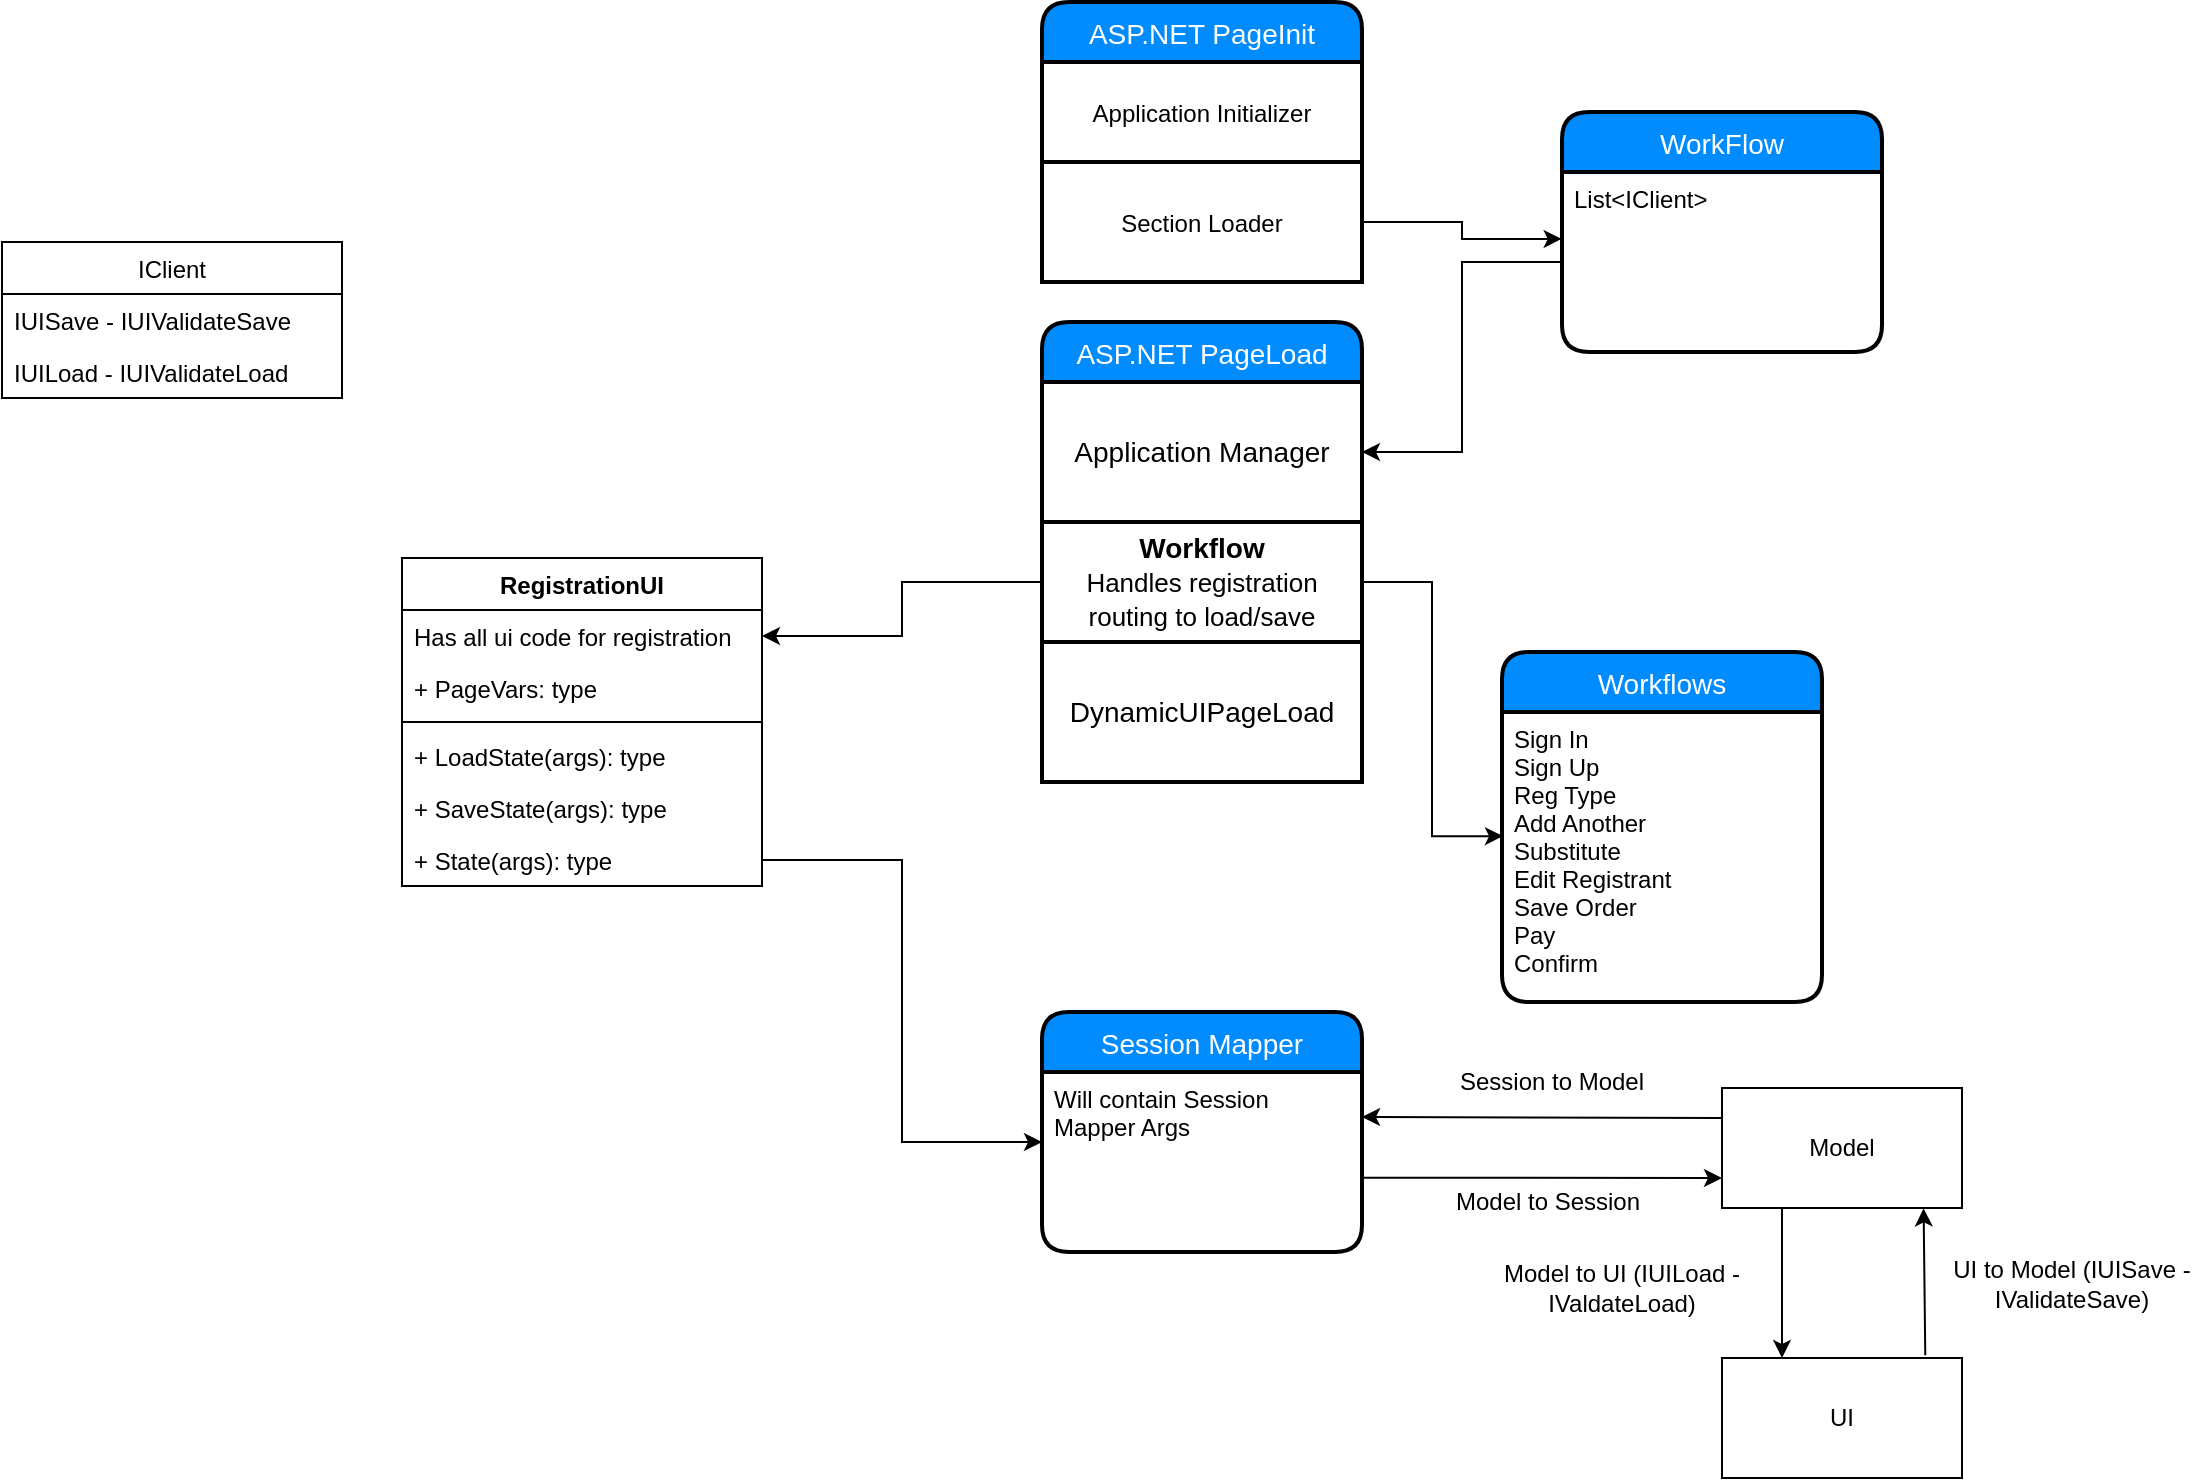 <mxfile version="11.1.4" type="github"><diagram id="7GvVTqTpiJr5v5xNsKPM" name="Page-1"><mxGraphModel dx="1693" dy="1182" grid="1" gridSize="10" guides="1" tooltips="1" connect="1" arrows="1" fold="1" page="1" pageScale="1" pageWidth="1100" pageHeight="850" math="0" shadow="0"><root><mxCell id="0"/><mxCell id="1" parent="0"/><mxCell id="4BKxX_FA9T9ESoVDrarx-7" value="RegistrationUI" style="swimlane;fontStyle=1;align=center;verticalAlign=top;childLayout=stackLayout;horizontal=1;startSize=26;horizontalStack=0;resizeParent=1;resizeParentMax=0;resizeLast=0;collapsible=1;marginBottom=0;" parent="1" vertex="1"><mxGeometry x="-70" y="138" width="180" height="164" as="geometry"/></mxCell><mxCell id="4BKxX_FA9T9ESoVDrarx-25" value="Has all ui code for registration" style="text;strokeColor=none;fillColor=none;align=left;verticalAlign=top;spacingLeft=4;spacingRight=4;overflow=hidden;rotatable=0;points=[[0,0.5],[1,0.5]];portConstraint=eastwest;" parent="4BKxX_FA9T9ESoVDrarx-7" vertex="1"><mxGeometry y="26" width="180" height="26" as="geometry"/></mxCell><mxCell id="4BKxX_FA9T9ESoVDrarx-8" value="+ PageVars: type" style="text;strokeColor=none;fillColor=none;align=left;verticalAlign=top;spacingLeft=4;spacingRight=4;overflow=hidden;rotatable=0;points=[[0,0.5],[1,0.5]];portConstraint=eastwest;" parent="4BKxX_FA9T9ESoVDrarx-7" vertex="1"><mxGeometry y="52" width="180" height="26" as="geometry"/></mxCell><mxCell id="4BKxX_FA9T9ESoVDrarx-9" value="" style="line;strokeWidth=1;fillColor=none;align=left;verticalAlign=middle;spacingTop=-1;spacingLeft=3;spacingRight=3;rotatable=0;labelPosition=right;points=[];portConstraint=eastwest;" parent="4BKxX_FA9T9ESoVDrarx-7" vertex="1"><mxGeometry y="78" width="180" height="8" as="geometry"/></mxCell><mxCell id="4BKxX_FA9T9ESoVDrarx-22" value="+ LoadState(args): type" style="text;strokeColor=none;fillColor=none;align=left;verticalAlign=top;spacingLeft=4;spacingRight=4;overflow=hidden;rotatable=0;points=[[0,0.5],[1,0.5]];portConstraint=eastwest;" parent="4BKxX_FA9T9ESoVDrarx-7" vertex="1"><mxGeometry y="86" width="180" height="26" as="geometry"/></mxCell><mxCell id="4BKxX_FA9T9ESoVDrarx-10" value="+ SaveState(args): type" style="text;strokeColor=none;fillColor=none;align=left;verticalAlign=top;spacingLeft=4;spacingRight=4;overflow=hidden;rotatable=0;points=[[0,0.5],[1,0.5]];portConstraint=eastwest;" parent="4BKxX_FA9T9ESoVDrarx-7" vertex="1"><mxGeometry y="112" width="180" height="26" as="geometry"/></mxCell><mxCell id="4BKxX_FA9T9ESoVDrarx-23" value="+ State(args): type" style="text;strokeColor=none;fillColor=none;align=left;verticalAlign=top;spacingLeft=4;spacingRight=4;overflow=hidden;rotatable=0;points=[[0,0.5],[1,0.5]];portConstraint=eastwest;" parent="4BKxX_FA9T9ESoVDrarx-7" vertex="1"><mxGeometry y="138" width="180" height="26" as="geometry"/></mxCell><mxCell id="HYGHDrBhQrccPC-CdQ9i-4" value="Model" style="rounded=0;whiteSpace=wrap;html=1;" parent="1" vertex="1"><mxGeometry x="590" y="403" width="120" height="60" as="geometry"/></mxCell><mxCell id="HYGHDrBhQrccPC-CdQ9i-5" value="UI" style="rounded=0;whiteSpace=wrap;html=1;" parent="1" vertex="1"><mxGeometry x="590" y="538" width="120" height="60" as="geometry"/></mxCell><mxCell id="HYGHDrBhQrccPC-CdQ9i-6" value="" style="endArrow=classic;html=1;exitX=0.997;exitY=0.587;exitDx=0;exitDy=0;exitPerimeter=0;entryX=0;entryY=0.75;entryDx=0;entryDy=0;" parent="1" source="HYGHDrBhQrccPC-CdQ9i-64" target="HYGHDrBhQrccPC-CdQ9i-4" edge="1"><mxGeometry width="50" height="50" relative="1" as="geometry"><mxPoint x="40" y="520" as="sourcePoint"/><mxPoint x="90" y="470" as="targetPoint"/></mxGeometry></mxCell><mxCell id="HYGHDrBhQrccPC-CdQ9i-7" value="Session to Model" style="text;html=1;strokeColor=none;fillColor=none;align=center;verticalAlign=middle;whiteSpace=wrap;rounded=0;" parent="1" vertex="1"><mxGeometry x="450" y="390" width="110" height="20" as="geometry"/></mxCell><mxCell id="HYGHDrBhQrccPC-CdQ9i-8" value="" style="endArrow=classic;html=1;exitX=0;exitY=0.25;exitDx=0;exitDy=0;entryX=1;entryY=0.25;entryDx=0;entryDy=0;" parent="1" source="HYGHDrBhQrccPC-CdQ9i-4" target="HYGHDrBhQrccPC-CdQ9i-64" edge="1"><mxGeometry width="50" height="50" relative="1" as="geometry"><mxPoint x="40" y="520" as="sourcePoint"/><mxPoint x="380" y="277" as="targetPoint"/></mxGeometry></mxCell><mxCell id="HYGHDrBhQrccPC-CdQ9i-9" value="Model to Session" style="text;html=1;strokeColor=none;fillColor=none;align=center;verticalAlign=middle;whiteSpace=wrap;rounded=0;" parent="1" vertex="1"><mxGeometry x="448" y="450" width="110" height="20" as="geometry"/></mxCell><mxCell id="HYGHDrBhQrccPC-CdQ9i-12" value="" style="endArrow=classic;html=1;exitX=0.25;exitY=1;exitDx=0;exitDy=0;entryX=0.25;entryY=0;entryDx=0;entryDy=0;" parent="1" source="HYGHDrBhQrccPC-CdQ9i-4" target="HYGHDrBhQrccPC-CdQ9i-5" edge="1"><mxGeometry width="50" height="50" relative="1" as="geometry"><mxPoint x="40" y="510" as="sourcePoint"/><mxPoint x="90" y="460" as="targetPoint"/></mxGeometry></mxCell><mxCell id="HYGHDrBhQrccPC-CdQ9i-13" value="" style="endArrow=classic;html=1;entryX=0.84;entryY=1.003;entryDx=0;entryDy=0;entryPerimeter=0;exitX=0.847;exitY=-0.023;exitDx=0;exitDy=0;exitPerimeter=0;" parent="1" source="HYGHDrBhQrccPC-CdQ9i-5" target="HYGHDrBhQrccPC-CdQ9i-4" edge="1"><mxGeometry width="50" height="50" relative="1" as="geometry"><mxPoint x="691" y="520" as="sourcePoint"/><mxPoint x="820" y="203.02" as="targetPoint"/></mxGeometry></mxCell><mxCell id="HYGHDrBhQrccPC-CdQ9i-14" value="Model to UI (IUILoad - IValdateLoad)" style="text;html=1;strokeColor=none;fillColor=none;align=center;verticalAlign=middle;whiteSpace=wrap;rounded=0;" parent="1" vertex="1"><mxGeometry x="470" y="477" width="140" height="51" as="geometry"/></mxCell><mxCell id="HYGHDrBhQrccPC-CdQ9i-15" value="UI to Model (IUISave - IValidateSave)" style="text;html=1;strokeColor=none;fillColor=none;align=center;verticalAlign=middle;whiteSpace=wrap;rounded=0;" parent="1" vertex="1"><mxGeometry x="700" y="480" width="130" height="41" as="geometry"/></mxCell><mxCell id="HYGHDrBhQrccPC-CdQ9i-25" value="ASP.NET PageInit" style="swimlane;childLayout=stackLayout;horizontal=1;startSize=30;horizontalStack=0;fillColor=#008cff;fontColor=#FFFFFF;rounded=1;fontSize=14;fontStyle=0;strokeWidth=2;resizeParent=0;resizeLast=1;shadow=0;dashed=0;align=center;" parent="1" vertex="1"><mxGeometry x="250" y="-140" width="160" height="140" as="geometry"/></mxCell><mxCell id="PnnMI6myuJdUx4XfktuU-2" value="&lt;span style=&quot;font-size: 12px ; text-align: left ; white-space: nowrap&quot;&gt;Application Initializer&lt;/span&gt;" style="strokeWidth=2;whiteSpace=wrap;html=1;align=center;fontSize=14;" vertex="1" parent="HYGHDrBhQrccPC-CdQ9i-25"><mxGeometry y="30" width="160" height="50" as="geometry"/></mxCell><mxCell id="PnnMI6myuJdUx4XfktuU-1" value="&lt;span style=&quot;font-size: 12px ; text-align: left ; white-space: nowrap&quot;&gt;Section Loader&lt;/span&gt;" style="strokeWidth=2;whiteSpace=wrap;html=1;align=center;fontSize=14;" vertex="1" parent="HYGHDrBhQrccPC-CdQ9i-25"><mxGeometry y="80" width="160" height="60" as="geometry"/></mxCell><mxCell id="HYGHDrBhQrccPC-CdQ9i-33" value="ASP.NET PageLoad" style="swimlane;childLayout=stackLayout;horizontal=1;startSize=30;horizontalStack=0;fillColor=#008cff;fontColor=#FFFFFF;rounded=1;fontSize=14;fontStyle=0;strokeWidth=2;resizeParent=0;resizeLast=1;shadow=0;dashed=0;align=center;" parent="1" vertex="1"><mxGeometry x="250" y="20" width="160" height="230" as="geometry"/></mxCell><mxCell id="HYGHDrBhQrccPC-CdQ9i-45" value="Application Manager" style="strokeWidth=2;whiteSpace=wrap;html=1;align=center;fontSize=14;" parent="HYGHDrBhQrccPC-CdQ9i-33" vertex="1"><mxGeometry y="30" width="160" height="70" as="geometry"/></mxCell><mxCell id="HYGHDrBhQrccPC-CdQ9i-47" value="&lt;b&gt;Workflow&lt;/b&gt;&lt;br&gt;&lt;font style=&quot;font-size: 13px&quot;&gt;Handles registration routing to load/save&lt;/font&gt;" style="strokeWidth=2;whiteSpace=wrap;html=1;align=center;fontSize=14;" parent="HYGHDrBhQrccPC-CdQ9i-33" vertex="1"><mxGeometry y="100" width="160" height="60" as="geometry"/></mxCell><mxCell id="HYGHDrBhQrccPC-CdQ9i-74" value="DynamicUIPageLoad" style="strokeWidth=2;whiteSpace=wrap;html=1;align=center;fontSize=14;" parent="HYGHDrBhQrccPC-CdQ9i-33" vertex="1"><mxGeometry y="160" width="160" height="70" as="geometry"/></mxCell><mxCell id="HYGHDrBhQrccPC-CdQ9i-63" value="Session Mapper" style="swimlane;childLayout=stackLayout;horizontal=1;startSize=30;horizontalStack=0;fillColor=#008cff;fontColor=#FFFFFF;rounded=1;fontSize=14;fontStyle=0;strokeWidth=2;resizeParent=0;resizeLast=1;shadow=0;dashed=0;align=center;" parent="1" vertex="1"><mxGeometry x="250" y="365" width="160" height="120" as="geometry"/></mxCell><mxCell id="HYGHDrBhQrccPC-CdQ9i-64" value="Will contain Session &#10;Mapper Args" style="align=left;strokeColor=none;fillColor=none;spacingLeft=4;fontSize=12;verticalAlign=top;resizable=0;rotatable=0;part=1;" parent="HYGHDrBhQrccPC-CdQ9i-63" vertex="1"><mxGeometry y="30" width="160" height="90" as="geometry"/></mxCell><mxCell id="PnnMI6myuJdUx4XfktuU-3" value="Workflows" style="swimlane;childLayout=stackLayout;horizontal=1;startSize=30;horizontalStack=0;fillColor=#008cff;fontColor=#FFFFFF;rounded=1;fontSize=14;fontStyle=0;strokeWidth=2;resizeParent=0;resizeLast=1;shadow=0;dashed=0;align=center;" vertex="1" parent="1"><mxGeometry x="480" y="185" width="160" height="175" as="geometry"/></mxCell><mxCell id="PnnMI6myuJdUx4XfktuU-4" value="Sign In&#10;Sign Up&#10;Reg Type&#10;Add Another&#10;Substitute&#10;Edit Registrant&#10;Save Order&#10;Pay&#10;Confirm" style="align=left;strokeColor=none;fillColor=none;spacingLeft=4;fontSize=12;verticalAlign=top;resizable=0;rotatable=0;part=1;" vertex="1" parent="PnnMI6myuJdUx4XfktuU-3"><mxGeometry y="30" width="160" height="145" as="geometry"/></mxCell><mxCell id="PnnMI6myuJdUx4XfktuU-6" value="WorkFlow" style="swimlane;childLayout=stackLayout;horizontal=1;startSize=30;horizontalStack=0;fillColor=#008cff;fontColor=#FFFFFF;rounded=1;fontSize=14;fontStyle=0;strokeWidth=2;resizeParent=0;resizeLast=1;shadow=0;dashed=0;align=center;" vertex="1" parent="1"><mxGeometry x="510" y="-85" width="160" height="120" as="geometry"/></mxCell><mxCell id="PnnMI6myuJdUx4XfktuU-7" value="List&lt;IClient&gt;&#10;" style="align=left;strokeColor=none;fillColor=none;spacingLeft=4;fontSize=12;verticalAlign=top;resizable=0;rotatable=0;part=1;" vertex="1" parent="PnnMI6myuJdUx4XfktuU-6"><mxGeometry y="30" width="160" height="90" as="geometry"/></mxCell><mxCell id="PnnMI6myuJdUx4XfktuU-11" style="edgeStyle=orthogonalEdgeStyle;rounded=0;orthogonalLoop=1;jettySize=auto;html=1;entryX=-0.001;entryY=0.372;entryDx=0;entryDy=0;entryPerimeter=0;" edge="1" parent="1" source="PnnMI6myuJdUx4XfktuU-1" target="PnnMI6myuJdUx4XfktuU-7"><mxGeometry relative="1" as="geometry"/></mxCell><mxCell id="PnnMI6myuJdUx4XfktuU-12" style="edgeStyle=orthogonalEdgeStyle;rounded=0;orthogonalLoop=1;jettySize=auto;html=1;entryX=1;entryY=0.5;entryDx=0;entryDy=0;" edge="1" parent="1" source="PnnMI6myuJdUx4XfktuU-7" target="HYGHDrBhQrccPC-CdQ9i-45"><mxGeometry relative="1" as="geometry"/></mxCell><mxCell id="PnnMI6myuJdUx4XfktuU-13" style="edgeStyle=orthogonalEdgeStyle;rounded=0;orthogonalLoop=1;jettySize=auto;html=1;entryX=0.003;entryY=0.428;entryDx=0;entryDy=0;entryPerimeter=0;" edge="1" parent="1" source="HYGHDrBhQrccPC-CdQ9i-47" target="PnnMI6myuJdUx4XfktuU-4"><mxGeometry relative="1" as="geometry"><mxPoint x="470" y="280" as="targetPoint"/></mxGeometry></mxCell><mxCell id="PnnMI6myuJdUx4XfktuU-14" style="edgeStyle=orthogonalEdgeStyle;rounded=0;orthogonalLoop=1;jettySize=auto;html=1;entryX=1;entryY=0.5;entryDx=0;entryDy=0;" edge="1" parent="1" source="HYGHDrBhQrccPC-CdQ9i-47" target="4BKxX_FA9T9ESoVDrarx-25"><mxGeometry relative="1" as="geometry"/></mxCell><mxCell id="PnnMI6myuJdUx4XfktuU-15" style="edgeStyle=orthogonalEdgeStyle;rounded=0;orthogonalLoop=1;jettySize=auto;html=1;entryX=0;entryY=0.389;entryDx=0;entryDy=0;entryPerimeter=0;" edge="1" parent="1" source="4BKxX_FA9T9ESoVDrarx-23" target="HYGHDrBhQrccPC-CdQ9i-64"><mxGeometry relative="1" as="geometry"/></mxCell><mxCell id="PnnMI6myuJdUx4XfktuU-16" value="IClient" style="swimlane;fontStyle=0;childLayout=stackLayout;horizontal=1;startSize=26;fillColor=none;horizontalStack=0;resizeParent=1;resizeParentMax=0;resizeLast=0;collapsible=1;marginBottom=0;" vertex="1" parent="1"><mxGeometry x="-270" y="-20" width="170" height="78" as="geometry"/></mxCell><mxCell id="PnnMI6myuJdUx4XfktuU-17" value="IUISave - IUIValidateSave" style="text;strokeColor=none;fillColor=none;align=left;verticalAlign=top;spacingLeft=4;spacingRight=4;overflow=hidden;rotatable=0;points=[[0,0.5],[1,0.5]];portConstraint=eastwest;" vertex="1" parent="PnnMI6myuJdUx4XfktuU-16"><mxGeometry y="26" width="170" height="26" as="geometry"/></mxCell><mxCell id="PnnMI6myuJdUx4XfktuU-18" value="IUILoad - IUIValidateLoad" style="text;strokeColor=none;fillColor=none;align=left;verticalAlign=top;spacingLeft=4;spacingRight=4;overflow=hidden;rotatable=0;points=[[0,0.5],[1,0.5]];portConstraint=eastwest;" vertex="1" parent="PnnMI6myuJdUx4XfktuU-16"><mxGeometry y="52" width="170" height="26" as="geometry"/></mxCell></root></mxGraphModel></diagram></mxfile>
